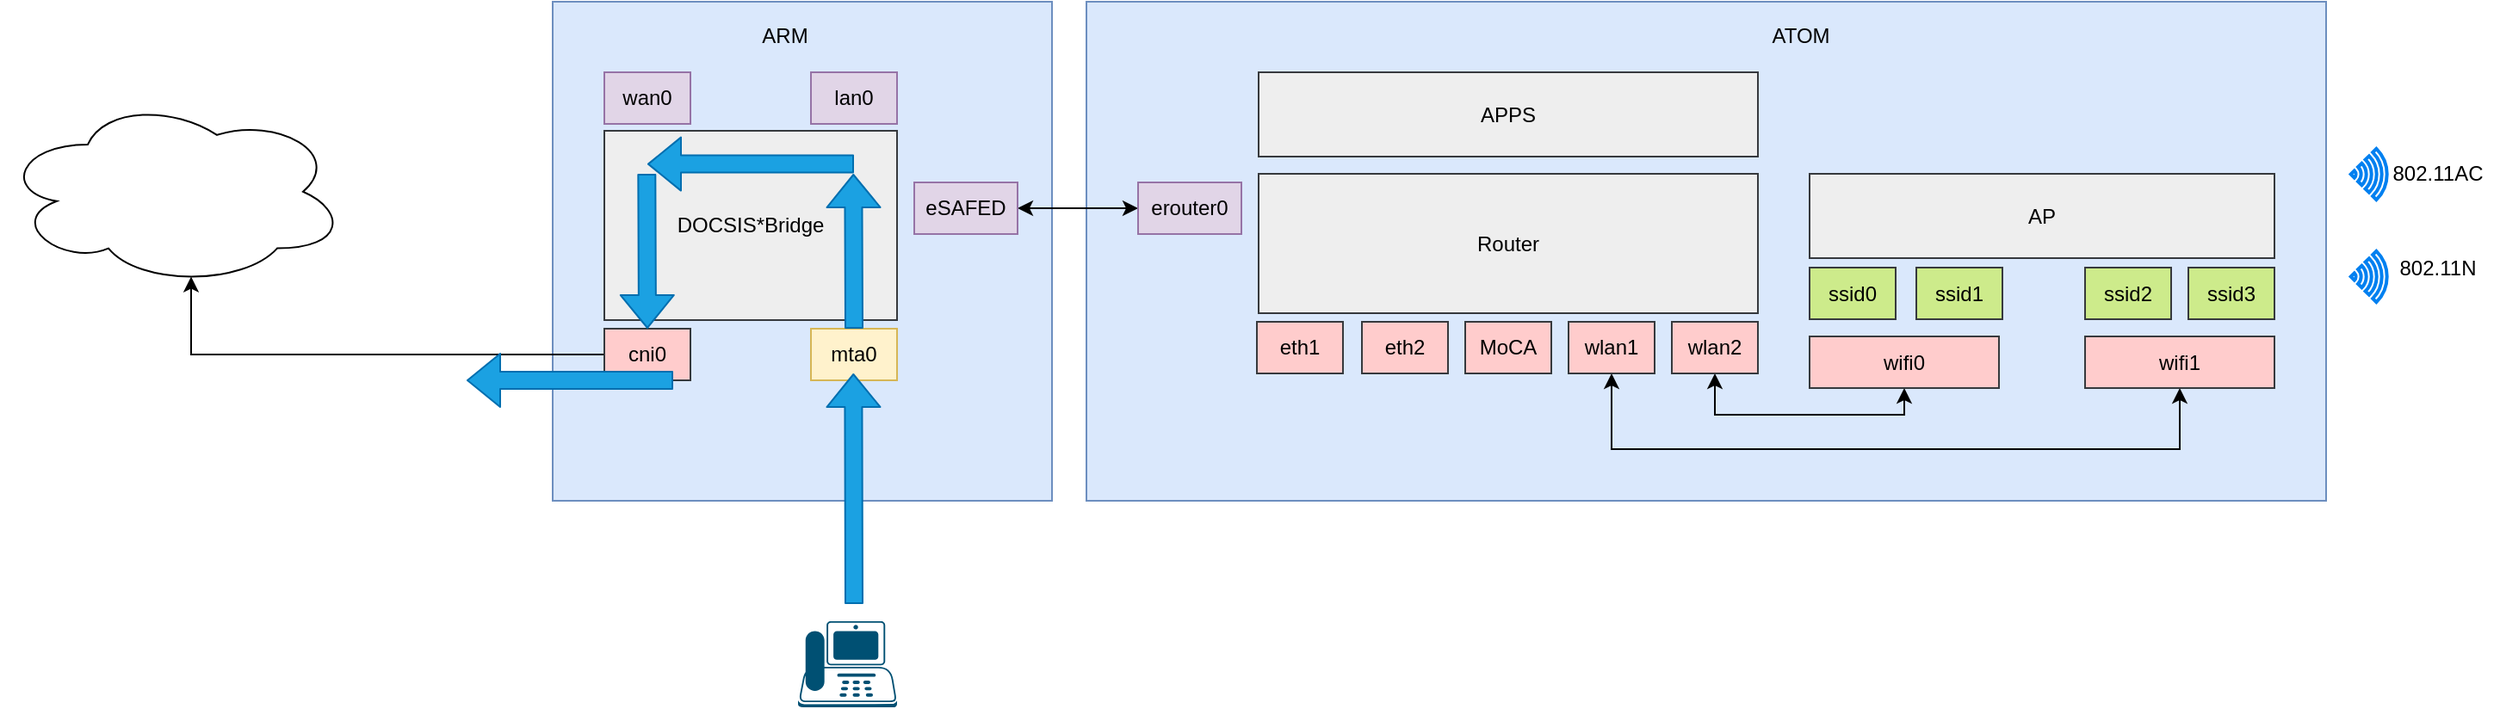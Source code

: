 <mxfile version="13.5.1" type="device"><diagram name="Voice" id="TuS1dyzv2LZCRcvi1l7d"><mxGraphModel dx="1086" dy="806" grid="1" gridSize="10" guides="1" tooltips="1" connect="1" arrows="1" fold="1" page="1" pageScale="1" pageWidth="827" pageHeight="1169" math="0" shadow="0"><root><mxCell id="wQRDk9lorZASpOVc5_jy-0"/><mxCell id="wQRDk9lorZASpOVc5_jy-1" parent="wQRDk9lorZASpOVc5_jy-0"/><mxCell id="wQRDk9lorZASpOVc5_jy-33" value="" style="rounded=0;whiteSpace=wrap;html=1;fillColor=#dae8fc;strokeColor=#6c8ebf;" parent="wQRDk9lorZASpOVc5_jy-1" vertex="1"><mxGeometry x="350" y="20" width="290" height="290" as="geometry"/></mxCell><mxCell id="wQRDk9lorZASpOVc5_jy-34" value="ARM" style="text;html=1;strokeColor=none;fillColor=none;align=center;verticalAlign=middle;whiteSpace=wrap;rounded=0;" parent="wQRDk9lorZASpOVc5_jy-1" vertex="1"><mxGeometry x="450" y="30" width="70" height="20" as="geometry"/></mxCell><mxCell id="wQRDk9lorZASpOVc5_jy-35" value="" style="rounded=0;whiteSpace=wrap;html=1;fillColor=#dae8fc;strokeColor=#6c8ebf;" parent="wQRDk9lorZASpOVc5_jy-1" vertex="1"><mxGeometry x="660" y="20" width="720" height="290" as="geometry"/></mxCell><mxCell id="wQRDk9lorZASpOVc5_jy-36" value="ATOM" style="text;html=1;strokeColor=none;fillColor=none;align=center;verticalAlign=middle;whiteSpace=wrap;rounded=0;" parent="wQRDk9lorZASpOVc5_jy-1" vertex="1"><mxGeometry x="1040" y="30" width="70" height="20" as="geometry"/></mxCell><mxCell id="wQRDk9lorZASpOVc5_jy-37" value="wan0" style="rounded=0;whiteSpace=wrap;html=1;fillColor=#e1d5e7;strokeColor=#9673a6;" parent="wQRDk9lorZASpOVc5_jy-1" vertex="1"><mxGeometry x="380" y="61" width="50" height="30" as="geometry"/></mxCell><mxCell id="wQRDk9lorZASpOVc5_jy-38" value="lan0" style="rounded=0;whiteSpace=wrap;html=1;fillColor=#e1d5e7;strokeColor=#9673a6;" parent="wQRDk9lorZASpOVc5_jy-1" vertex="1"><mxGeometry x="500" y="61" width="50" height="30" as="geometry"/></mxCell><mxCell id="wQRDk9lorZASpOVc5_jy-39" value="DOCSIS*Bridge" style="rounded=0;whiteSpace=wrap;html=1;fillColor=#eeeeee;strokeColor=#36393d;" parent="wQRDk9lorZASpOVc5_jy-1" vertex="1"><mxGeometry x="380" y="95" width="170" height="110" as="geometry"/></mxCell><mxCell id="wQRDk9lorZASpOVc5_jy-67" style="edgeStyle=orthogonalEdgeStyle;rounded=0;orthogonalLoop=1;jettySize=auto;html=1;exitX=0;exitY=0.5;exitDx=0;exitDy=0;entryX=0.55;entryY=0.95;entryDx=0;entryDy=0;entryPerimeter=0;" parent="wQRDk9lorZASpOVc5_jy-1" source="wQRDk9lorZASpOVc5_jy-40" target="wQRDk9lorZASpOVc5_jy-66" edge="1"><mxGeometry relative="1" as="geometry"/></mxCell><mxCell id="wQRDk9lorZASpOVc5_jy-40" value="cni0" style="rounded=0;whiteSpace=wrap;html=1;fillColor=#ffcccc;strokeColor=#36393d;" parent="wQRDk9lorZASpOVc5_jy-1" vertex="1"><mxGeometry x="380" y="210" width="50" height="30" as="geometry"/></mxCell><mxCell id="wQRDk9lorZASpOVc5_jy-41" style="edgeStyle=orthogonalEdgeStyle;rounded=0;orthogonalLoop=1;jettySize=auto;html=1;exitX=1;exitY=0.5;exitDx=0;exitDy=0;entryX=0;entryY=0.5;entryDx=0;entryDy=0;startArrow=classic;startFill=1;" parent="wQRDk9lorZASpOVc5_jy-1" source="wQRDk9lorZASpOVc5_jy-42" target="wQRDk9lorZASpOVc5_jy-43" edge="1"><mxGeometry relative="1" as="geometry"/></mxCell><mxCell id="wQRDk9lorZASpOVc5_jy-42" value="eSAFED" style="rounded=0;whiteSpace=wrap;html=1;fillColor=#e1d5e7;strokeColor=#9673a6;" parent="wQRDk9lorZASpOVc5_jy-1" vertex="1"><mxGeometry x="560" y="125" width="60" height="30" as="geometry"/></mxCell><mxCell id="wQRDk9lorZASpOVc5_jy-43" value="erouter0" style="rounded=0;whiteSpace=wrap;html=1;fillColor=#e1d5e7;strokeColor=#9673a6;" parent="wQRDk9lorZASpOVc5_jy-1" vertex="1"><mxGeometry x="690" y="125" width="60" height="30" as="geometry"/></mxCell><mxCell id="wQRDk9lorZASpOVc5_jy-44" value="Router" style="rounded=0;whiteSpace=wrap;html=1;fillColor=#eeeeee;strokeColor=#36393d;" parent="wQRDk9lorZASpOVc5_jy-1" vertex="1"><mxGeometry x="760" y="120" width="290" height="81" as="geometry"/></mxCell><mxCell id="wQRDk9lorZASpOVc5_jy-45" value="eth1" style="rounded=0;whiteSpace=wrap;html=1;fillColor=#ffcccc;strokeColor=#36393d;" parent="wQRDk9lorZASpOVc5_jy-1" vertex="1"><mxGeometry x="759" y="206" width="50" height="30" as="geometry"/></mxCell><mxCell id="wQRDk9lorZASpOVc5_jy-46" value="eth2" style="rounded=0;whiteSpace=wrap;html=1;fillColor=#ffcccc;strokeColor=#36393d;" parent="wQRDk9lorZASpOVc5_jy-1" vertex="1"><mxGeometry x="820" y="206" width="50" height="30" as="geometry"/></mxCell><mxCell id="wQRDk9lorZASpOVc5_jy-47" value="MoCA" style="rounded=0;whiteSpace=wrap;html=1;fillColor=#ffcccc;strokeColor=#36393d;" parent="wQRDk9lorZASpOVc5_jy-1" vertex="1"><mxGeometry x="880" y="206" width="50" height="30" as="geometry"/></mxCell><mxCell id="wQRDk9lorZASpOVc5_jy-48" style="edgeStyle=orthogonalEdgeStyle;rounded=0;orthogonalLoop=1;jettySize=auto;html=1;exitX=0.5;exitY=1;exitDx=0;exitDy=0;entryX=0.5;entryY=1;entryDx=0;entryDy=0;startArrow=classic;startFill=1;" parent="wQRDk9lorZASpOVc5_jy-1" source="wQRDk9lorZASpOVc5_jy-49" target="wQRDk9lorZASpOVc5_jy-59" edge="1"><mxGeometry relative="1" as="geometry"><Array as="points"><mxPoint x="965" y="280"/><mxPoint x="1295" y="280"/></Array></mxGeometry></mxCell><mxCell id="wQRDk9lorZASpOVc5_jy-49" value="wlan1" style="rounded=0;whiteSpace=wrap;html=1;fillColor=#ffcccc;strokeColor=#36393d;" parent="wQRDk9lorZASpOVc5_jy-1" vertex="1"><mxGeometry x="940" y="206" width="50" height="30" as="geometry"/></mxCell><mxCell id="wQRDk9lorZASpOVc5_jy-50" style="edgeStyle=orthogonalEdgeStyle;rounded=0;orthogonalLoop=1;jettySize=auto;html=1;exitX=0.5;exitY=1;exitDx=0;exitDy=0;entryX=0.5;entryY=1;entryDx=0;entryDy=0;startArrow=classic;startFill=1;" parent="wQRDk9lorZASpOVc5_jy-1" source="wQRDk9lorZASpOVc5_jy-51" target="wQRDk9lorZASpOVc5_jy-58" edge="1"><mxGeometry relative="1" as="geometry"><Array as="points"><mxPoint x="1025" y="260"/><mxPoint x="1135" y="260"/></Array></mxGeometry></mxCell><mxCell id="wQRDk9lorZASpOVc5_jy-51" value="wlan2" style="rounded=0;whiteSpace=wrap;html=1;fillColor=#ffcccc;strokeColor=#36393d;" parent="wQRDk9lorZASpOVc5_jy-1" vertex="1"><mxGeometry x="1000" y="206" width="50" height="30" as="geometry"/></mxCell><mxCell id="wQRDk9lorZASpOVc5_jy-52" value="APPS" style="rounded=0;whiteSpace=wrap;html=1;fillColor=#eeeeee;strokeColor=#36393d;" parent="wQRDk9lorZASpOVc5_jy-1" vertex="1"><mxGeometry x="760" y="61" width="290" height="49" as="geometry"/></mxCell><mxCell id="wQRDk9lorZASpOVc5_jy-53" value="AP" style="rounded=0;whiteSpace=wrap;html=1;fillColor=#eeeeee;strokeColor=#36393d;" parent="wQRDk9lorZASpOVc5_jy-1" vertex="1"><mxGeometry x="1080" y="120" width="270" height="49" as="geometry"/></mxCell><mxCell id="wQRDk9lorZASpOVc5_jy-54" value="ssid0" style="rounded=0;whiteSpace=wrap;html=1;fillColor=#cdeb8b;strokeColor=#36393d;" parent="wQRDk9lorZASpOVc5_jy-1" vertex="1"><mxGeometry x="1080" y="174.5" width="50" height="30" as="geometry"/></mxCell><mxCell id="wQRDk9lorZASpOVc5_jy-55" value="ssid1" style="rounded=0;whiteSpace=wrap;html=1;fillColor=#cdeb8b;strokeColor=#36393d;" parent="wQRDk9lorZASpOVc5_jy-1" vertex="1"><mxGeometry x="1142" y="174.5" width="50" height="30" as="geometry"/></mxCell><mxCell id="wQRDk9lorZASpOVc5_jy-56" value="ssid2" style="rounded=0;whiteSpace=wrap;html=1;fillColor=#cdeb8b;strokeColor=#36393d;" parent="wQRDk9lorZASpOVc5_jy-1" vertex="1"><mxGeometry x="1240" y="174.5" width="50" height="30" as="geometry"/></mxCell><mxCell id="wQRDk9lorZASpOVc5_jy-57" value="ssid3" style="rounded=0;whiteSpace=wrap;html=1;fillColor=#cdeb8b;strokeColor=#36393d;" parent="wQRDk9lorZASpOVc5_jy-1" vertex="1"><mxGeometry x="1300" y="174.5" width="50" height="30" as="geometry"/></mxCell><mxCell id="wQRDk9lorZASpOVc5_jy-58" value="wifi0" style="rounded=0;whiteSpace=wrap;html=1;fillColor=#ffcccc;strokeColor=#36393d;" parent="wQRDk9lorZASpOVc5_jy-1" vertex="1"><mxGeometry x="1080" y="214.5" width="110" height="30" as="geometry"/></mxCell><mxCell id="wQRDk9lorZASpOVc5_jy-59" value="wifi1" style="rounded=0;whiteSpace=wrap;html=1;fillColor=#ffcccc;strokeColor=#36393d;" parent="wQRDk9lorZASpOVc5_jy-1" vertex="1"><mxGeometry x="1240" y="214.5" width="110" height="30" as="geometry"/></mxCell><mxCell id="wQRDk9lorZASpOVc5_jy-60" value="" style="html=1;verticalLabelPosition=bottom;align=center;labelBackgroundColor=#ffffff;verticalAlign=top;strokeWidth=2;strokeColor=#0080F0;shadow=0;dashed=0;shape=mxgraph.ios7.icons.wifi;pointerEvents=1;rotation=90;" parent="wQRDk9lorZASpOVc5_jy-1" vertex="1"><mxGeometry x="1390" y="109.75" width="29.7" height="21" as="geometry"/></mxCell><mxCell id="wQRDk9lorZASpOVc5_jy-61" value="" style="html=1;verticalLabelPosition=bottom;align=center;labelBackgroundColor=#ffffff;verticalAlign=top;strokeWidth=2;strokeColor=#0080F0;shadow=0;dashed=0;shape=mxgraph.ios7.icons.wifi;pointerEvents=1;rotation=90;" parent="wQRDk9lorZASpOVc5_jy-1" vertex="1"><mxGeometry x="1390" y="169.25" width="29.7" height="21" as="geometry"/></mxCell><mxCell id="wQRDk9lorZASpOVc5_jy-62" value="802.11AC" style="text;html=1;strokeColor=none;fillColor=none;align=center;verticalAlign=middle;whiteSpace=wrap;rounded=0;" parent="wQRDk9lorZASpOVc5_jy-1" vertex="1"><mxGeometry x="1410" y="109.75" width="70" height="20" as="geometry"/></mxCell><mxCell id="wQRDk9lorZASpOVc5_jy-63" value="802.11N" style="text;html=1;strokeColor=none;fillColor=none;align=center;verticalAlign=middle;whiteSpace=wrap;rounded=0;" parent="wQRDk9lorZASpOVc5_jy-1" vertex="1"><mxGeometry x="1410" y="165.25" width="70" height="20" as="geometry"/></mxCell><mxCell id="wQRDk9lorZASpOVc5_jy-64" value="mta0" style="rounded=0;whiteSpace=wrap;html=1;fillColor=#fff2cc;strokeColor=#d6b656;" parent="wQRDk9lorZASpOVc5_jy-1" vertex="1"><mxGeometry x="500" y="210" width="50" height="30" as="geometry"/></mxCell><mxCell id="wQRDk9lorZASpOVc5_jy-65" value="" style="points=[[0.59,0,0],[0.87,0.015,0],[0.88,0.3,0],[0.99,0.99,0],[0.5,1,0],[0.01,0.99,0],[0.075,0.5,0],[0.17,0.115,0]];verticalLabelPosition=bottom;html=1;verticalAlign=top;aspect=fixed;align=center;pointerEvents=1;shape=mxgraph.cisco19.ip_phone;fillColor=#005073;strokeColor=none;" parent="wQRDk9lorZASpOVc5_jy-1" vertex="1"><mxGeometry x="492.5" y="380" width="57.5" height="50" as="geometry"/></mxCell><mxCell id="wQRDk9lorZASpOVc5_jy-66" value="" style="ellipse;shape=cloud;whiteSpace=wrap;html=1;" parent="wQRDk9lorZASpOVc5_jy-1" vertex="1"><mxGeometry x="30" y="75.5" width="200" height="109.75" as="geometry"/></mxCell><mxCell id="wQRDk9lorZASpOVc5_jy-68" value="" style="shape=flexArrow;endArrow=classic;html=1;fillColor=#1ba1e2;strokeColor=#006EAF;" parent="wQRDk9lorZASpOVc5_jy-1" edge="1"><mxGeometry width="50" height="50" relative="1" as="geometry"><mxPoint x="525" y="370" as="sourcePoint"/><mxPoint x="524.66" y="236" as="targetPoint"/></mxGeometry></mxCell><mxCell id="wQRDk9lorZASpOVc5_jy-69" value="" style="shape=flexArrow;endArrow=classic;html=1;fillColor=#1ba1e2;strokeColor=#006EAF;" parent="wQRDk9lorZASpOVc5_jy-1" edge="1"><mxGeometry width="50" height="50" relative="1" as="geometry"><mxPoint x="525" y="210" as="sourcePoint"/><mxPoint x="524.66" y="120" as="targetPoint"/></mxGeometry></mxCell><mxCell id="wQRDk9lorZASpOVc5_jy-70" value="" style="shape=flexArrow;endArrow=classic;html=1;fillColor=#1ba1e2;strokeColor=#006EAF;" parent="wQRDk9lorZASpOVc5_jy-1" edge="1"><mxGeometry width="50" height="50" relative="1" as="geometry"><mxPoint x="525" y="114.31" as="sourcePoint"/><mxPoint x="405.0" y="114.31" as="targetPoint"/></mxGeometry></mxCell><mxCell id="wQRDk9lorZASpOVc5_jy-71" value="" style="shape=flexArrow;endArrow=classic;html=1;fillColor=#1ba1e2;strokeColor=#006EAF;entryX=0.5;entryY=0;entryDx=0;entryDy=0;" parent="wQRDk9lorZASpOVc5_jy-1" target="wQRDk9lorZASpOVc5_jy-40" edge="1"><mxGeometry width="50" height="50" relative="1" as="geometry"><mxPoint x="404.66" y="120" as="sourcePoint"/><mxPoint x="404.66" y="200" as="targetPoint"/></mxGeometry></mxCell><mxCell id="wQRDk9lorZASpOVc5_jy-73" value="" style="shape=flexArrow;endArrow=classic;html=1;fillColor=#1ba1e2;strokeColor=#006EAF;" parent="wQRDk9lorZASpOVc5_jy-1" edge="1"><mxGeometry width="50" height="50" relative="1" as="geometry"><mxPoint x="420" y="240" as="sourcePoint"/><mxPoint x="300" y="240" as="targetPoint"/></mxGeometry></mxCell></root></mxGraphModel></diagram></mxfile>